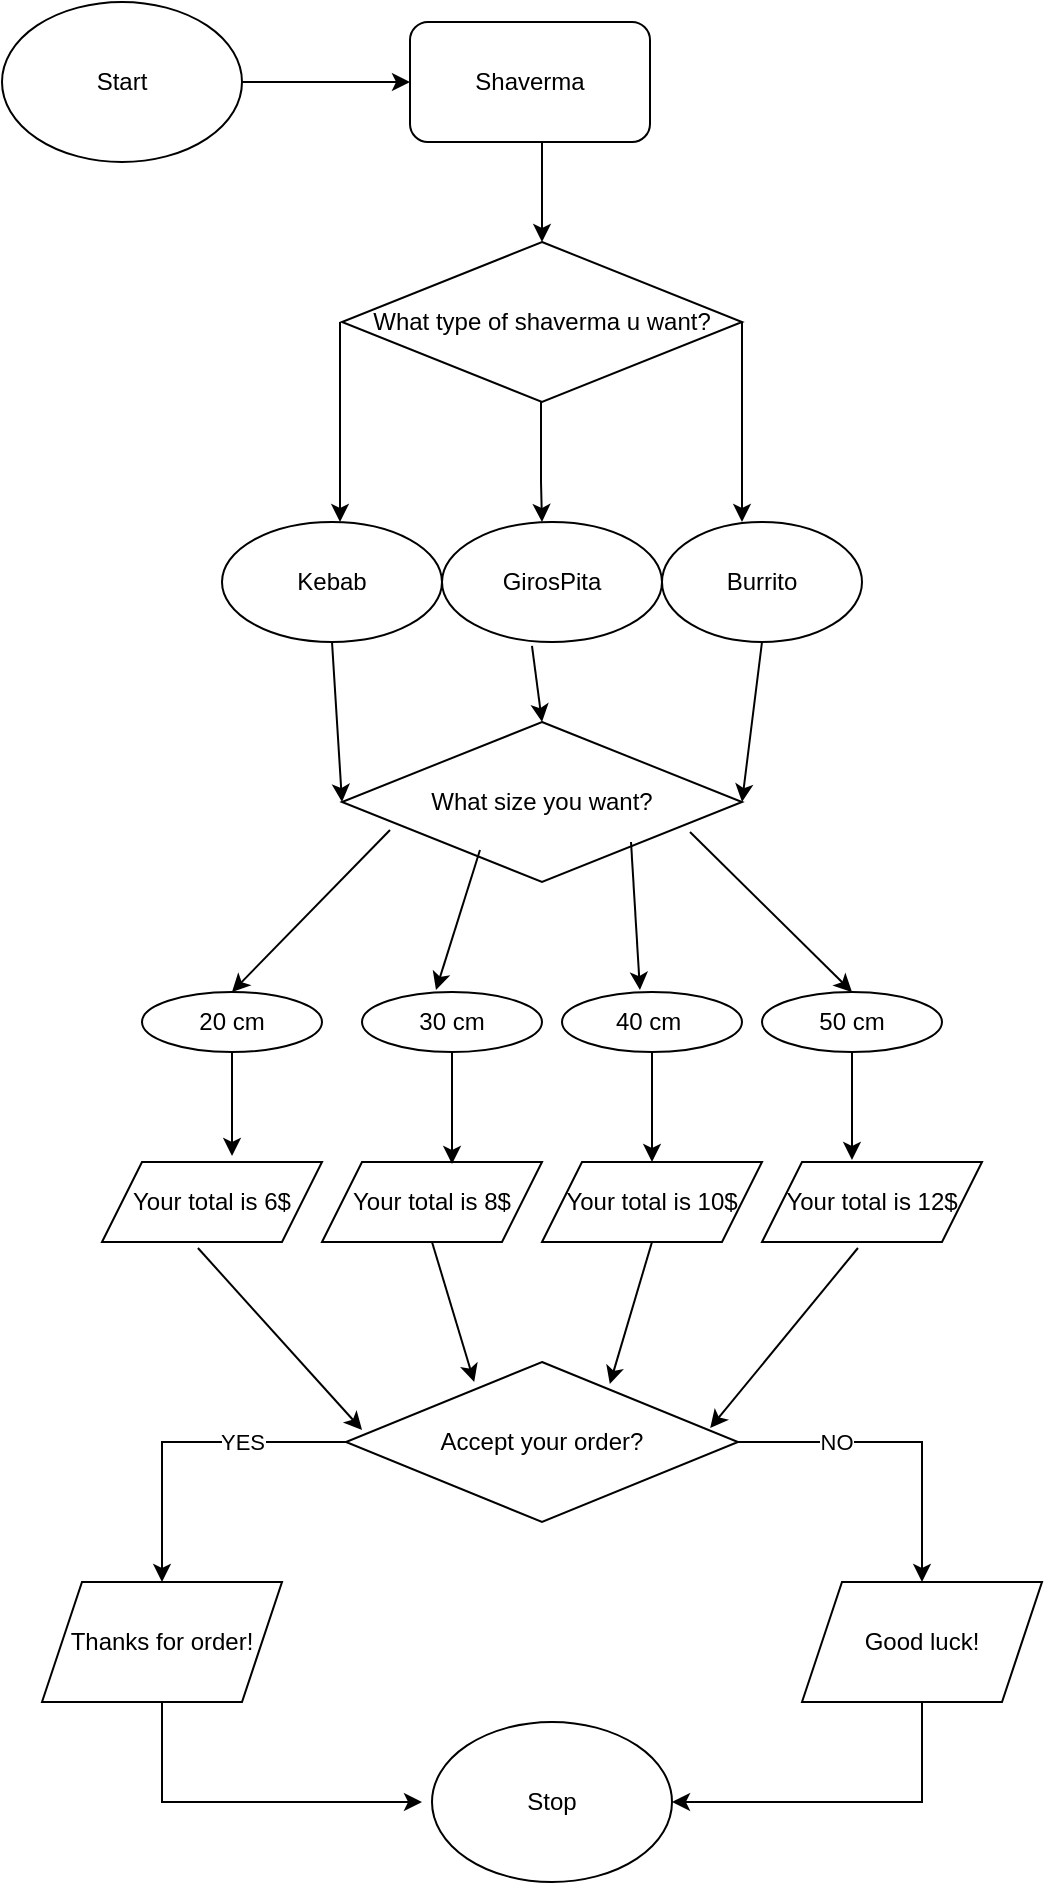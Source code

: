 <mxfile version="24.0.2" type="device">
  <diagram name="Страница — 1" id="RU7xms_DqW6rA9io-PWT">
    <mxGraphModel dx="1434" dy="756" grid="1" gridSize="10" guides="1" tooltips="1" connect="1" arrows="1" fold="1" page="1" pageScale="1" pageWidth="827" pageHeight="1169" math="0" shadow="0">
      <root>
        <mxCell id="0" />
        <mxCell id="1" parent="0" />
        <mxCell id="FsQQHY0S51KTQBau3fkM-1" value="Shaverma" style="rounded=1;whiteSpace=wrap;html=1;fontStyle=0" vertex="1" parent="1">
          <mxGeometry x="354" y="30" width="120" height="60" as="geometry" />
        </mxCell>
        <mxCell id="FsQQHY0S51KTQBau3fkM-8" value="" style="endArrow=classic;html=1;rounded=0;exitX=0.5;exitY=1;exitDx=0;exitDy=0;" edge="1" parent="1">
          <mxGeometry width="50" height="50" relative="1" as="geometry">
            <mxPoint x="420" y="90" as="sourcePoint" />
            <mxPoint x="420" y="140" as="targetPoint" />
            <Array as="points">
              <mxPoint x="420" y="120" />
              <mxPoint x="420" y="140" />
            </Array>
          </mxGeometry>
        </mxCell>
        <mxCell id="FsQQHY0S51KTQBau3fkM-12" value="Kebab" style="ellipse;whiteSpace=wrap;html=1;" vertex="1" parent="1">
          <mxGeometry x="260" y="280" width="110" height="60" as="geometry" />
        </mxCell>
        <mxCell id="FsQQHY0S51KTQBau3fkM-13" value="Burrito" style="ellipse;whiteSpace=wrap;html=1;" vertex="1" parent="1">
          <mxGeometry x="480" y="280" width="100" height="60" as="geometry" />
        </mxCell>
        <mxCell id="FsQQHY0S51KTQBau3fkM-15" value="GirosPita" style="ellipse;whiteSpace=wrap;html=1;" vertex="1" parent="1">
          <mxGeometry x="370" y="280" width="110" height="60" as="geometry" />
        </mxCell>
        <mxCell id="FsQQHY0S51KTQBau3fkM-16" value="" style="endArrow=classic;html=1;rounded=0;exitX=0.5;exitY=1;exitDx=0;exitDy=0;" edge="1" parent="1">
          <mxGeometry width="50" height="50" relative="1" as="geometry">
            <mxPoint x="319" y="180" as="sourcePoint" />
            <mxPoint x="319" y="280" as="targetPoint" />
            <Array as="points">
              <mxPoint x="319" y="220" />
            </Array>
          </mxGeometry>
        </mxCell>
        <mxCell id="FsQQHY0S51KTQBau3fkM-19" value="" style="endArrow=classic;html=1;rounded=0;exitX=0.5;exitY=1;exitDx=0;exitDy=0;" edge="1" parent="1">
          <mxGeometry width="50" height="50" relative="1" as="geometry">
            <mxPoint x="520" y="180" as="sourcePoint" />
            <mxPoint x="520" y="280" as="targetPoint" />
            <Array as="points">
              <mxPoint x="520" y="220" />
            </Array>
          </mxGeometry>
        </mxCell>
        <mxCell id="FsQQHY0S51KTQBau3fkM-20" value="Start" style="ellipse;whiteSpace=wrap;html=1;" vertex="1" parent="1">
          <mxGeometry x="150" y="20" width="120" height="80" as="geometry" />
        </mxCell>
        <mxCell id="FsQQHY0S51KTQBau3fkM-21" value="" style="endArrow=classic;html=1;rounded=0;exitX=1;exitY=0.5;exitDx=0;exitDy=0;entryX=0;entryY=0.5;entryDx=0;entryDy=0;" edge="1" parent="1" source="FsQQHY0S51KTQBau3fkM-20" target="FsQQHY0S51KTQBau3fkM-1">
          <mxGeometry width="50" height="50" relative="1" as="geometry">
            <mxPoint x="240" y="30" as="sourcePoint" />
            <mxPoint x="240" y="80" as="targetPoint" />
            <Array as="points" />
          </mxGeometry>
        </mxCell>
        <mxCell id="FsQQHY0S51KTQBau3fkM-23" value="What type of shaverma u want?" style="rhombus;whiteSpace=wrap;html=1;" vertex="1" parent="1">
          <mxGeometry x="320" y="140" width="200" height="80" as="geometry" />
        </mxCell>
        <mxCell id="FsQQHY0S51KTQBau3fkM-24" value="" style="endArrow=classic;html=1;rounded=0;exitX=0.5;exitY=1;exitDx=0;exitDy=0;" edge="1" parent="1">
          <mxGeometry width="50" height="50" relative="1" as="geometry">
            <mxPoint x="419.5" y="220" as="sourcePoint" />
            <mxPoint x="420" y="280" as="targetPoint" />
            <Array as="points">
              <mxPoint x="419.5" y="260" />
            </Array>
          </mxGeometry>
        </mxCell>
        <mxCell id="FsQQHY0S51KTQBau3fkM-25" value="What size you want?" style="rhombus;whiteSpace=wrap;html=1;" vertex="1" parent="1">
          <mxGeometry x="320" y="380" width="200" height="80" as="geometry" />
        </mxCell>
        <mxCell id="FsQQHY0S51KTQBau3fkM-26" value="" style="endArrow=classic;html=1;rounded=0;exitX=0.5;exitY=1;exitDx=0;exitDy=0;entryX=0;entryY=0.5;entryDx=0;entryDy=0;" edge="1" parent="1" source="FsQQHY0S51KTQBau3fkM-12" target="FsQQHY0S51KTQBau3fkM-25">
          <mxGeometry width="50" height="50" relative="1" as="geometry">
            <mxPoint x="390" y="410" as="sourcePoint" />
            <mxPoint x="440" y="360" as="targetPoint" />
          </mxGeometry>
        </mxCell>
        <mxCell id="FsQQHY0S51KTQBau3fkM-27" value="" style="endArrow=classic;html=1;rounded=0;entryX=0.5;entryY=0;entryDx=0;entryDy=0;exitX=0.409;exitY=1.033;exitDx=0;exitDy=0;exitPerimeter=0;" edge="1" parent="1" source="FsQQHY0S51KTQBau3fkM-15" target="FsQQHY0S51KTQBau3fkM-25">
          <mxGeometry width="50" height="50" relative="1" as="geometry">
            <mxPoint x="400" y="420" as="sourcePoint" />
            <mxPoint x="450" y="370" as="targetPoint" />
          </mxGeometry>
        </mxCell>
        <mxCell id="FsQQHY0S51KTQBau3fkM-28" value="" style="endArrow=classic;html=1;rounded=0;exitX=0.5;exitY=1;exitDx=0;exitDy=0;entryX=1;entryY=0.5;entryDx=0;entryDy=0;" edge="1" parent="1" source="FsQQHY0S51KTQBau3fkM-13" target="FsQQHY0S51KTQBau3fkM-25">
          <mxGeometry width="50" height="50" relative="1" as="geometry">
            <mxPoint x="410" y="430" as="sourcePoint" />
            <mxPoint x="460" y="380" as="targetPoint" />
          </mxGeometry>
        </mxCell>
        <mxCell id="FsQQHY0S51KTQBau3fkM-29" value="20 cm" style="ellipse;whiteSpace=wrap;html=1;" vertex="1" parent="1">
          <mxGeometry x="220" y="515" width="90" height="30" as="geometry" />
        </mxCell>
        <mxCell id="FsQQHY0S51KTQBau3fkM-30" value="30 cm" style="ellipse;whiteSpace=wrap;html=1;" vertex="1" parent="1">
          <mxGeometry x="330" y="515" width="90" height="30" as="geometry" />
        </mxCell>
        <mxCell id="FsQQHY0S51KTQBau3fkM-31" value="40 cm&amp;nbsp;" style="ellipse;whiteSpace=wrap;html=1;" vertex="1" parent="1">
          <mxGeometry x="430" y="515" width="90" height="30" as="geometry" />
        </mxCell>
        <mxCell id="FsQQHY0S51KTQBau3fkM-32" value="50 cm" style="ellipse;whiteSpace=wrap;html=1;" vertex="1" parent="1">
          <mxGeometry x="530" y="515" width="90" height="30" as="geometry" />
        </mxCell>
        <mxCell id="FsQQHY0S51KTQBau3fkM-33" value="" style="endArrow=classic;html=1;rounded=0;entryX=0.5;entryY=0;entryDx=0;entryDy=0;exitX=0.12;exitY=0.675;exitDx=0;exitDy=0;exitPerimeter=0;" edge="1" parent="1" source="FsQQHY0S51KTQBau3fkM-25" target="FsQQHY0S51KTQBau3fkM-29">
          <mxGeometry width="50" height="50" relative="1" as="geometry">
            <mxPoint x="240" y="490" as="sourcePoint" />
            <mxPoint x="290" y="440" as="targetPoint" />
          </mxGeometry>
        </mxCell>
        <mxCell id="FsQQHY0S51KTQBau3fkM-34" value="" style="endArrow=classic;html=1;rounded=0;entryX=0.411;entryY=-0.033;entryDx=0;entryDy=0;exitX=0.12;exitY=0.675;exitDx=0;exitDy=0;exitPerimeter=0;entryPerimeter=0;" edge="1" parent="1" target="FsQQHY0S51KTQBau3fkM-30">
          <mxGeometry width="50" height="50" relative="1" as="geometry">
            <mxPoint x="389" y="444" as="sourcePoint" />
            <mxPoint x="310" y="525" as="targetPoint" />
          </mxGeometry>
        </mxCell>
        <mxCell id="FsQQHY0S51KTQBau3fkM-35" value="" style="endArrow=classic;html=1;rounded=0;entryX=0.433;entryY=-0.033;entryDx=0;entryDy=0;exitX=0.12;exitY=0.675;exitDx=0;exitDy=0;exitPerimeter=0;entryPerimeter=0;" edge="1" parent="1" target="FsQQHY0S51KTQBau3fkM-31">
          <mxGeometry width="50" height="50" relative="1" as="geometry">
            <mxPoint x="464.5" y="440" as="sourcePoint" />
            <mxPoint x="385.5" y="521" as="targetPoint" />
          </mxGeometry>
        </mxCell>
        <mxCell id="FsQQHY0S51KTQBau3fkM-36" value="" style="endArrow=classic;html=1;rounded=0;entryX=0.5;entryY=0;entryDx=0;entryDy=0;exitX=0.87;exitY=0.688;exitDx=0;exitDy=0;exitPerimeter=0;" edge="1" parent="1" source="FsQQHY0S51KTQBau3fkM-25" target="FsQQHY0S51KTQBau3fkM-32">
          <mxGeometry width="50" height="50" relative="1" as="geometry">
            <mxPoint x="659" y="379" as="sourcePoint" />
            <mxPoint x="580" y="460" as="targetPoint" />
            <Array as="points" />
          </mxGeometry>
        </mxCell>
        <mxCell id="FsQQHY0S51KTQBau3fkM-37" value="Your total is 6$" style="shape=parallelogram;perimeter=parallelogramPerimeter;whiteSpace=wrap;html=1;fixedSize=1;" vertex="1" parent="1">
          <mxGeometry x="200" y="600" width="110" height="40" as="geometry" />
        </mxCell>
        <mxCell id="FsQQHY0S51KTQBau3fkM-38" value="Your total is 8$" style="shape=parallelogram;perimeter=parallelogramPerimeter;whiteSpace=wrap;html=1;fixedSize=1;" vertex="1" parent="1">
          <mxGeometry x="310" y="600" width="110" height="40" as="geometry" />
        </mxCell>
        <mxCell id="FsQQHY0S51KTQBau3fkM-39" value="Your total is 10$" style="shape=parallelogram;perimeter=parallelogramPerimeter;whiteSpace=wrap;html=1;fixedSize=1;" vertex="1" parent="1">
          <mxGeometry x="420" y="600" width="110" height="40" as="geometry" />
        </mxCell>
        <mxCell id="FsQQHY0S51KTQBau3fkM-40" value="Your total is 12$" style="shape=parallelogram;perimeter=parallelogramPerimeter;whiteSpace=wrap;html=1;fixedSize=1;" vertex="1" parent="1">
          <mxGeometry x="530" y="600" width="110" height="40" as="geometry" />
        </mxCell>
        <mxCell id="FsQQHY0S51KTQBau3fkM-41" value="" style="endArrow=classic;html=1;rounded=0;exitX=0.5;exitY=1;exitDx=0;exitDy=0;entryX=0.591;entryY=-0.075;entryDx=0;entryDy=0;entryPerimeter=0;" edge="1" parent="1" source="FsQQHY0S51KTQBau3fkM-29" target="FsQQHY0S51KTQBau3fkM-37">
          <mxGeometry width="50" height="50" relative="1" as="geometry">
            <mxPoint x="390" y="410" as="sourcePoint" />
            <mxPoint x="440" y="360" as="targetPoint" />
          </mxGeometry>
        </mxCell>
        <mxCell id="FsQQHY0S51KTQBau3fkM-42" value="" style="endArrow=classic;html=1;rounded=0;exitX=0.5;exitY=1;exitDx=0;exitDy=0;entryX=0.591;entryY=0.025;entryDx=0;entryDy=0;entryPerimeter=0;" edge="1" parent="1" source="FsQQHY0S51KTQBau3fkM-30" target="FsQQHY0S51KTQBau3fkM-38">
          <mxGeometry width="50" height="50" relative="1" as="geometry">
            <mxPoint x="400" y="420" as="sourcePoint" />
            <mxPoint x="450" y="370" as="targetPoint" />
          </mxGeometry>
        </mxCell>
        <mxCell id="FsQQHY0S51KTQBau3fkM-43" value="" style="endArrow=classic;html=1;rounded=0;exitX=0.5;exitY=1;exitDx=0;exitDy=0;entryX=0.5;entryY=0;entryDx=0;entryDy=0;" edge="1" parent="1" source="FsQQHY0S51KTQBau3fkM-31" target="FsQQHY0S51KTQBau3fkM-39">
          <mxGeometry width="50" height="50" relative="1" as="geometry">
            <mxPoint x="410" y="430" as="sourcePoint" />
            <mxPoint x="460" y="380" as="targetPoint" />
          </mxGeometry>
        </mxCell>
        <mxCell id="FsQQHY0S51KTQBau3fkM-44" value="" style="endArrow=classic;html=1;rounded=0;exitX=0.5;exitY=1;exitDx=0;exitDy=0;entryX=0.409;entryY=-0.025;entryDx=0;entryDy=0;entryPerimeter=0;" edge="1" parent="1" source="FsQQHY0S51KTQBau3fkM-32" target="FsQQHY0S51KTQBau3fkM-40">
          <mxGeometry width="50" height="50" relative="1" as="geometry">
            <mxPoint x="420" y="440" as="sourcePoint" />
            <mxPoint x="470" y="390" as="targetPoint" />
          </mxGeometry>
        </mxCell>
        <mxCell id="FsQQHY0S51KTQBau3fkM-45" value="Accept your order?" style="rhombus;whiteSpace=wrap;html=1;" vertex="1" parent="1">
          <mxGeometry x="322" y="700" width="196" height="80" as="geometry" />
        </mxCell>
        <mxCell id="FsQQHY0S51KTQBau3fkM-46" value="" style="endArrow=classic;html=1;rounded=0;exitX=0.436;exitY=1.075;exitDx=0;exitDy=0;exitPerimeter=0;entryX=0.041;entryY=0.425;entryDx=0;entryDy=0;entryPerimeter=0;" edge="1" parent="1" source="FsQQHY0S51KTQBau3fkM-37" target="FsQQHY0S51KTQBau3fkM-45">
          <mxGeometry width="50" height="50" relative="1" as="geometry">
            <mxPoint x="430" y="450" as="sourcePoint" />
            <mxPoint x="480" y="400" as="targetPoint" />
          </mxGeometry>
        </mxCell>
        <mxCell id="FsQQHY0S51KTQBau3fkM-47" value="" style="endArrow=classic;html=1;rounded=0;exitX=0.5;exitY=1;exitDx=0;exitDy=0;entryX=0.327;entryY=0.125;entryDx=0;entryDy=0;entryPerimeter=0;" edge="1" parent="1" source="FsQQHY0S51KTQBau3fkM-38" target="FsQQHY0S51KTQBau3fkM-45">
          <mxGeometry width="50" height="50" relative="1" as="geometry">
            <mxPoint x="390" y="540" as="sourcePoint" />
            <mxPoint x="440" y="490" as="targetPoint" />
          </mxGeometry>
        </mxCell>
        <mxCell id="FsQQHY0S51KTQBau3fkM-48" value="" style="endArrow=classic;html=1;rounded=0;exitX=0.5;exitY=1;exitDx=0;exitDy=0;entryX=0.673;entryY=0.138;entryDx=0;entryDy=0;entryPerimeter=0;" edge="1" parent="1" source="FsQQHY0S51KTQBau3fkM-39" target="FsQQHY0S51KTQBau3fkM-45">
          <mxGeometry width="50" height="50" relative="1" as="geometry">
            <mxPoint x="400" y="550" as="sourcePoint" />
            <mxPoint x="450" y="500" as="targetPoint" />
          </mxGeometry>
        </mxCell>
        <mxCell id="FsQQHY0S51KTQBau3fkM-49" value="" style="endArrow=classic;html=1;rounded=0;exitX=0.436;exitY=1.075;exitDx=0;exitDy=0;exitPerimeter=0;entryX=0.929;entryY=0.413;entryDx=0;entryDy=0;entryPerimeter=0;" edge="1" parent="1" source="FsQQHY0S51KTQBau3fkM-40" target="FsQQHY0S51KTQBau3fkM-45">
          <mxGeometry width="50" height="50" relative="1" as="geometry">
            <mxPoint x="410" y="560" as="sourcePoint" />
            <mxPoint x="460" y="510" as="targetPoint" />
          </mxGeometry>
        </mxCell>
        <mxCell id="FsQQHY0S51KTQBau3fkM-50" value="YES" style="endArrow=classic;html=1;rounded=0;exitX=0;exitY=0.5;exitDx=0;exitDy=0;" edge="1" parent="1" source="FsQQHY0S51KTQBau3fkM-45">
          <mxGeometry x="-0.358" width="50" height="50" relative="1" as="geometry">
            <mxPoint x="390" y="540" as="sourcePoint" />
            <mxPoint x="230" y="810" as="targetPoint" />
            <Array as="points">
              <mxPoint x="230" y="740" />
            </Array>
            <mxPoint as="offset" />
          </mxGeometry>
        </mxCell>
        <mxCell id="FsQQHY0S51KTQBau3fkM-51" value="NO" style="endArrow=classic;html=1;rounded=0;exitX=1;exitY=0.5;exitDx=0;exitDy=0;" edge="1" parent="1" source="FsQQHY0S51KTQBau3fkM-45">
          <mxGeometry x="-0.395" width="50" height="50" relative="1" as="geometry">
            <mxPoint x="420" y="570" as="sourcePoint" />
            <mxPoint x="610" y="810" as="targetPoint" />
            <Array as="points">
              <mxPoint x="570" y="740" />
              <mxPoint x="610" y="740" />
            </Array>
            <mxPoint as="offset" />
          </mxGeometry>
        </mxCell>
        <mxCell id="FsQQHY0S51KTQBau3fkM-52" value="Thanks for order!" style="shape=parallelogram;perimeter=parallelogramPerimeter;whiteSpace=wrap;html=1;fixedSize=1;" vertex="1" parent="1">
          <mxGeometry x="170" y="810" width="120" height="60" as="geometry" />
        </mxCell>
        <mxCell id="FsQQHY0S51KTQBau3fkM-53" value="Good luck!" style="shape=parallelogram;perimeter=parallelogramPerimeter;whiteSpace=wrap;html=1;fixedSize=1;" vertex="1" parent="1">
          <mxGeometry x="550" y="810" width="120" height="60" as="geometry" />
        </mxCell>
        <mxCell id="FsQQHY0S51KTQBau3fkM-54" value="" style="endArrow=classic;html=1;rounded=0;exitX=0.5;exitY=1;exitDx=0;exitDy=0;" edge="1" parent="1" source="FsQQHY0S51KTQBau3fkM-52">
          <mxGeometry width="50" height="50" relative="1" as="geometry">
            <mxPoint x="390" y="740" as="sourcePoint" />
            <mxPoint x="360" y="920" as="targetPoint" />
            <Array as="points">
              <mxPoint x="230" y="920" />
            </Array>
          </mxGeometry>
        </mxCell>
        <mxCell id="FsQQHY0S51KTQBau3fkM-55" value="" style="endArrow=classic;html=1;rounded=0;exitX=0.5;exitY=1;exitDx=0;exitDy=0;entryX=1;entryY=0.5;entryDx=0;entryDy=0;" edge="1" parent="1" source="FsQQHY0S51KTQBau3fkM-53" target="FsQQHY0S51KTQBau3fkM-56">
          <mxGeometry width="50" height="50" relative="1" as="geometry">
            <mxPoint x="390" y="740" as="sourcePoint" />
            <mxPoint x="510" y="920" as="targetPoint" />
            <Array as="points">
              <mxPoint x="610" y="920" />
              <mxPoint x="520" y="920" />
            </Array>
          </mxGeometry>
        </mxCell>
        <mxCell id="FsQQHY0S51KTQBau3fkM-56" value="Stop" style="ellipse;whiteSpace=wrap;html=1;" vertex="1" parent="1">
          <mxGeometry x="365" y="880" width="120" height="80" as="geometry" />
        </mxCell>
      </root>
    </mxGraphModel>
  </diagram>
</mxfile>
